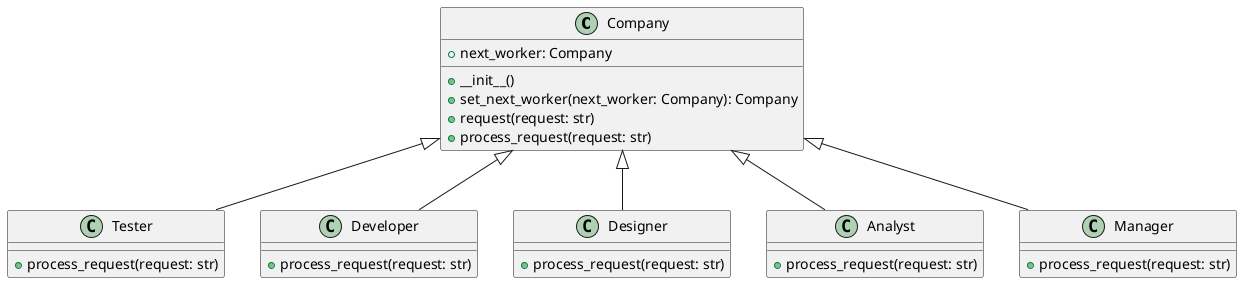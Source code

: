 @startuml
class Company {
    +next_worker: Company
    +__init__()
    +set_next_worker(next_worker: Company): Company
    +request(request: str)
    +process_request(request: str)

}

class Tester {
    +process_request(request: str)
}

class Developer {
    +process_request(request: str)
}

class Designer {
    +process_request(request: str)
}

class Analyst {
    +process_request(request: str)
}

class Manager {
    +process_request(request: str)
}

Company <|-- Tester
Company <|-- Developer
Company <|-- Designer
Company <|-- Analyst
Company <|-- Manager
@enduml
